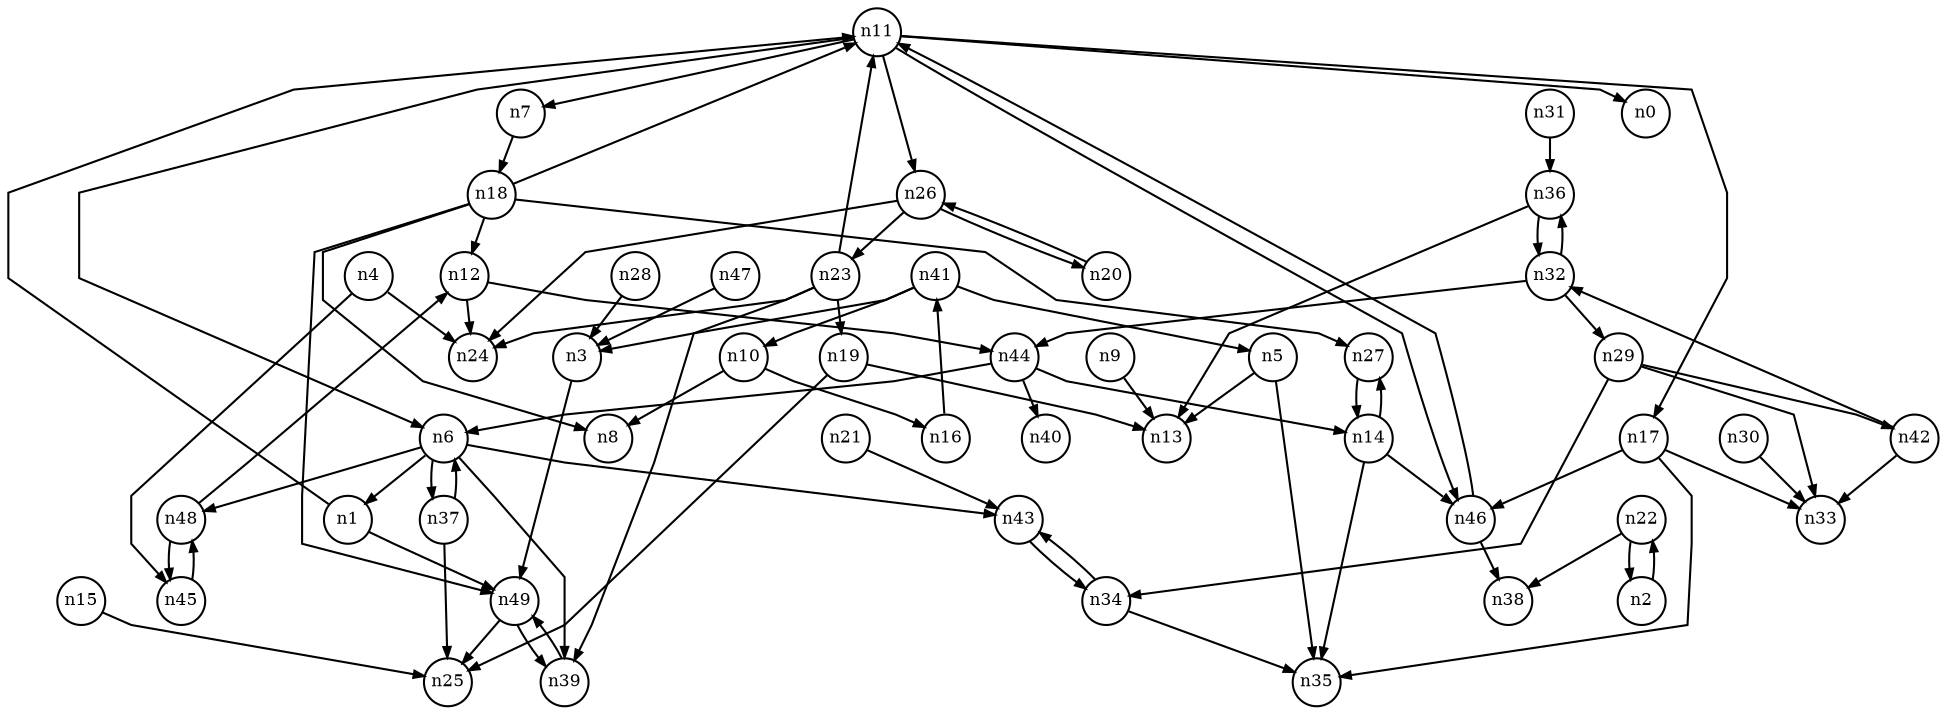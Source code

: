 digraph G{
splines=polyline;
ranksep=0.22;
nodesep=0.22;
nodesize=0.16;
fontsize=8
edge [arrowsize=0.5]
node [fontsize=8 shape=circle width=0.32 fixedsize=shape];

n11 -> n0
n11 -> n7
n11 -> n17
n11 -> n26
n11 -> n46
n11 -> n6
n1 -> n11
n1 -> n49
n49 -> n25
n49 -> n39
n3 -> n49
n4 -> n24
n4 -> n45
n45 -> n48
n5 -> n13
n5 -> n35
n6 -> n1
n6 -> n37
n6 -> n39
n6 -> n43
n6 -> n48
n37 -> n25
n37 -> n6
n39 -> n49
n43 -> n34
n48 -> n12
n48 -> n45
n9 -> n13
n10 -> n8
n10 -> n16
n16 -> n41
n7 -> n18
n17 -> n33
n17 -> n35
n17 -> n46
n26 -> n20
n26 -> n24
n26 -> n23
n46 -> n38
n46 -> n11
n12 -> n24
n12 -> n44
n44 -> n14
n44 -> n40
n44 -> n6
n14 -> n35
n14 -> n46
n14 -> n27
n15 -> n25
n18 -> n8
n18 -> n11
n18 -> n12
n18 -> n27
n18 -> n49
n27 -> n14
n19 -> n13
n19 -> n25
n21 -> n43
n2 -> n22
n22 -> n2
n22 -> n38
n23 -> n11
n23 -> n19
n23 -> n24
n23 -> n39
n20 -> n26
n28 -> n3
n29 -> n33
n29 -> n34
n29 -> n42
n34 -> n35
n34 -> n43
n42 -> n33
n42 -> n32
n30 -> n33
n36 -> n13
n36 -> n32
n31 -> n36
n32 -> n29
n32 -> n36
n32 -> n44
n41 -> n3
n41 -> n5
n41 -> n10
n47 -> n3
}
